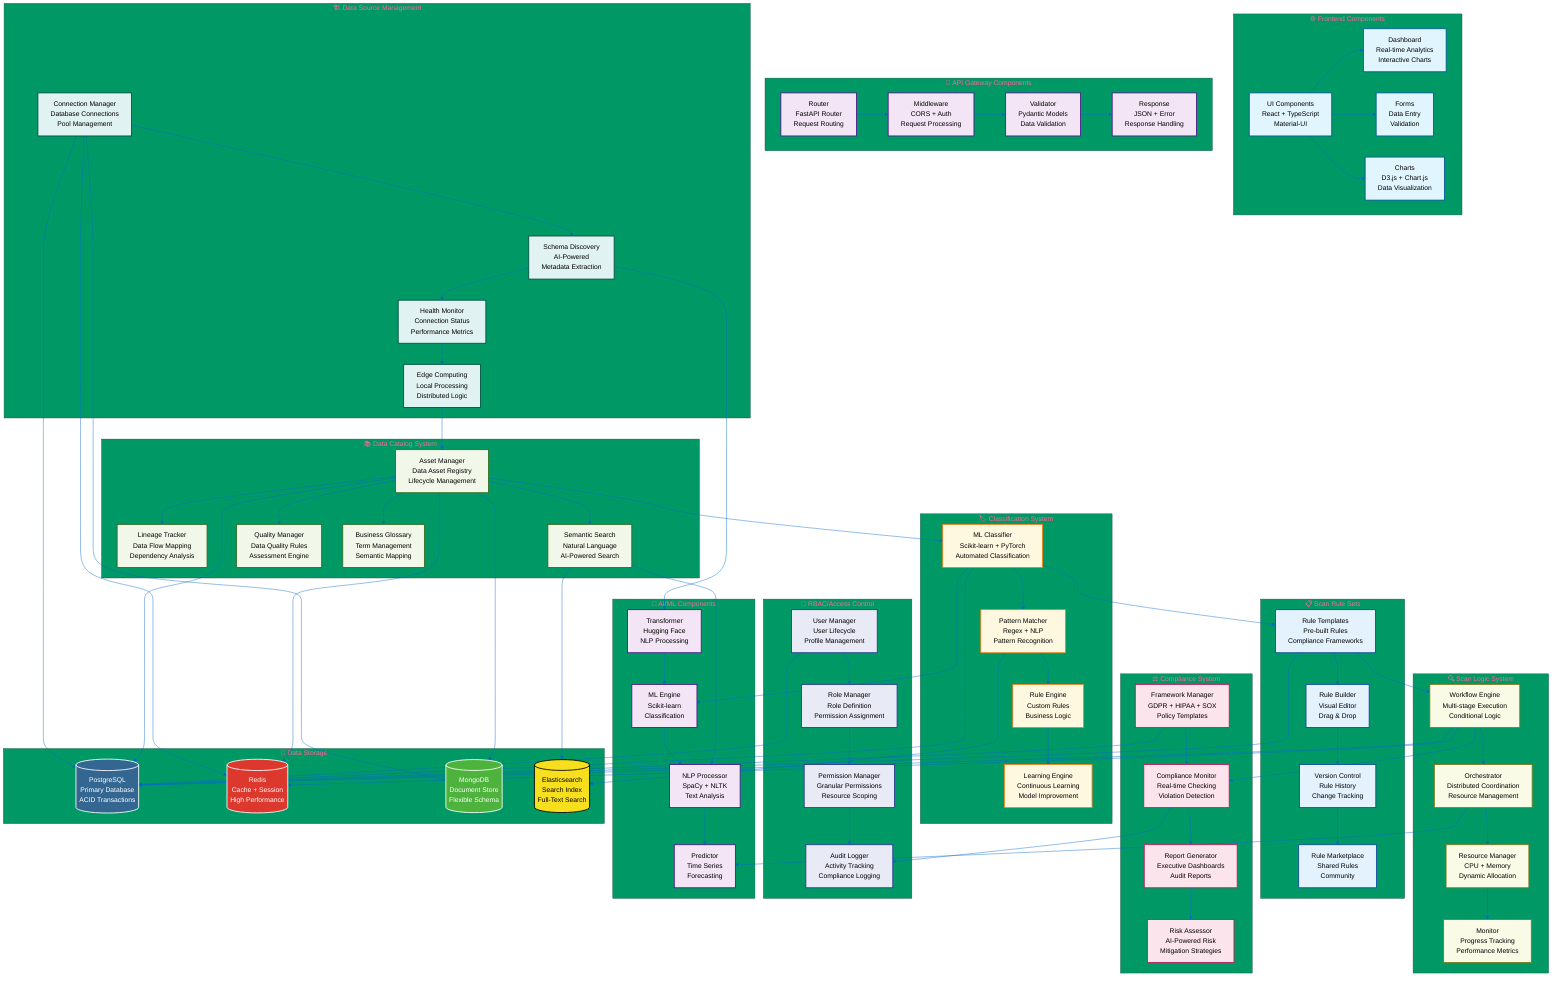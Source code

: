 %%{init: {
  'theme': 'base',
  'themeVariables': {
    'primaryColor': '#0066cc',
    'primaryTextColor': '#ffffff',
    'primaryBorderColor': '#004499',
    'lineColor': '#0066cc',
    'secondaryColor': '#3399ff',
    'tertiaryColor': '#009966',
    'background': '#f8f9fa',
    'mainBkg': '#ffffff',
    'secondBkg': '#f0f8ff',
    'tertiaryBkg': '#e6f7ff'
  }
}}%%

graph TB
    subgraph "🌐 Frontend Components"
        UI[UI Components<br/>React + TypeScript<br/>Material-UI]:::frontend
        DASHBOARD[Dashboard<br/>Real-time Analytics<br/>Interactive Charts]:::frontend
        FORMS[Forms<br/>Data Entry<br/>Validation]:::frontend
        CHARTS[Charts<br/>D3.js + Chart.js<br/>Data Visualization]:::frontend
    end
    
    subgraph "🚪 API Gateway Components"
        ROUTER[Router<br/>FastAPI Router<br/>Request Routing]:::gateway
        MIDDLEWARE[Middleware<br/>CORS + Auth<br/>Request Processing]:::gateway
        VALIDATOR[Validator<br/>Pydantic Models<br/>Data Validation]:::gateway
        RESPONSE[Response<br/>JSON + Error<br/>Response Handling]:::gateway
    end
    
    subgraph "🏗️ Data Source Management"
        DS_CONN[Connection Manager<br/>Database Connections<br/>Pool Management]:::datasource
        DS_DISCOVERY[Schema Discovery<br/>AI-Powered<br/>Metadata Extraction]:::datasource
        DS_HEALTH[Health Monitor<br/>Connection Status<br/>Performance Metrics]:::datasource
        DS_EDGE[Edge Computing<br/>Local Processing<br/>Distributed Logic]:::datasource
    end
    
    subgraph "📚 Data Catalog System"
        CAT_ASSET[Asset Manager<br/>Data Asset Registry<br/>Lifecycle Management]:::catalog
        CAT_LINEAGE[Lineage Tracker<br/>Data Flow Mapping<br/>Dependency Analysis]:::catalog
        CAT_SEARCH[Semantic Search<br/>Natural Language<br/>AI-Powered Search]:::catalog
        CAT_QUALITY[Quality Manager<br/>Data Quality Rules<br/>Assessment Engine]:::catalog
        CAT_GLOSSARY[Business Glossary<br/>Term Management<br/>Semantic Mapping]:::catalog
    end
    
    subgraph "🏷️ Classification System"
        CLASS_ML[ML Classifier<br/>Scikit-learn + PyTorch<br/>Automated Classification]:::classification
        CLASS_PATTERN[Pattern Matcher<br/>Regex + NLP<br/>Pattern Recognition]:::classification
        CLASS_RULES[Rule Engine<br/>Custom Rules<br/>Business Logic]:::classification
        CLASS_LEARN[Learning Engine<br/>Continuous Learning<br/>Model Improvement]:::classification
    end
    
    subgraph "📋 Scan Rule Sets"
        RULE_TEMPLATE[Rule Templates<br/>Pre-built Rules<br/>Compliance Frameworks]:::rules
        RULE_BUILDER[Rule Builder<br/>Visual Editor<br/>Drag & Drop]:::rules
        RULE_VERSION[Version Control<br/>Rule History<br/>Change Tracking]:::rules
        RULE_MARKET[Rule Marketplace<br/>Shared Rules<br/>Community]:::rules
    end
    
    subgraph "🔍 Scan Logic System"
        SCAN_WORKFLOW[Workflow Engine<br/>Multi-stage Execution<br/>Conditional Logic]:::scan
        SCAN_ORCH[Orchestrator<br/>Distributed Coordination<br/>Resource Management]:::scan
        SCAN_RESOURCE[Resource Manager<br/>CPU + Memory<br/>Dynamic Allocation]:::scan
        SCAN_MONITOR[Monitor<br/>Progress Tracking<br/>Performance Metrics]:::scan
    end
    
    subgraph "⚖️ Compliance System"
        COMP_FRAMEWORK[Framework Manager<br/>GDPR + HIPAA + SOX<br/>Policy Templates]:::compliance
        COMP_MONITOR[Compliance Monitor<br/>Real-time Checking<br/>Violation Detection]:::compliance
        COMP_REPORT[Report Generator<br/>Executive Dashboards<br/>Audit Reports]:::compliance
        COMP_RISK[Risk Assessor<br/>AI-Powered Risk<br/>Mitigation Strategies]:::compliance
    end
    
    subgraph "👥 RBAC/Access Control"
        RBAC_USER[User Manager<br/>User Lifecycle<br/>Profile Management]:::rbac
        RBAC_ROLE[Role Manager<br/>Role Definition<br/>Permission Assignment]:::rbac
        RBAC_PERM[Permission Manager<br/>Granular Permissions<br/>Resource Scoping]:::rbac
        RBAC_AUDIT[Audit Logger<br/>Activity Tracking<br/>Compliance Logging]:::rbac
    end
    
    subgraph "🤖 AI/ML Components"
        AI_TRANSFORMER[Transformer<br/>Hugging Face<br/>NLP Processing]:::ai
        AI_ML[ML Engine<br/>Scikit-learn<br/>Classification]:::ai
        AI_NLP[NLP Processor<br/>SpaCy + NLTK<br/>Text Analysis]:::ai
        AI_PREDICT[Predictor<br/>Time Series<br/>Forecasting]:::ai
    end
    
    subgraph "💾 Data Storage"
        PG_MAIN[(PostgreSQL<br/>Primary Database<br/>ACID Transactions)]:::postgres
        REDIS_CACHE[(Redis<br/>Cache + Session<br/>High Performance)]:::redis
        MONGO_DOC[(MongoDB<br/>Document Store<br/>Flexible Schema)]:::mongodb
        ES_SEARCH[(Elasticsearch<br/>Search Index<br/>Full-Text Search)]:::elasticsearch
    end
    
    %% Frontend connections
    UI --> DASHBOARD
    UI --> FORMS
    UI --> CHARTS
    
    %% API Gateway connections
    ROUTER --> MIDDLEWARE
    MIDDLEWARE --> VALIDATOR
    VALIDATOR --> RESPONSE
    
    %% Data Source connections
    DS_CONN --> DS_DISCOVERY
    DS_DISCOVERY --> DS_HEALTH
    DS_HEALTH --> DS_EDGE
    
    %% Catalog connections
    CAT_ASSET --> CAT_LINEAGE
    CAT_ASSET --> CAT_SEARCH
    CAT_ASSET --> CAT_QUALITY
    CAT_ASSET --> CAT_GLOSSARY
    
    %% Classification connections
    CLASS_ML --> CLASS_PATTERN
    CLASS_PATTERN --> CLASS_RULES
    CLASS_RULES --> CLASS_LEARN
    
    %% Rule Sets connections
    RULE_TEMPLATE --> RULE_BUILDER
    RULE_BUILDER --> RULE_VERSION
    RULE_VERSION --> RULE_MARKET
    
    %% Scan Logic connections
    SCAN_WORKFLOW --> SCAN_ORCH
    SCAN_ORCH --> SCAN_RESOURCE
    SCAN_RESOURCE --> SCAN_MONITOR
    
    %% Compliance connections
    COMP_FRAMEWORK --> COMP_MONITOR
    COMP_MONITOR --> COMP_REPORT
    COMP_REPORT --> COMP_RISK
    
    %% RBAC connections
    RBAC_USER --> RBAC_ROLE
    RBAC_ROLE --> RBAC_PERM
    RBAC_PERM --> RBAC_AUDIT
    
    %% AI/ML connections
    AI_TRANSFORMER --> AI_ML
    AI_ML --> AI_NLP
    AI_NLP --> AI_PREDICT
    
    %% Cross-module connections
    DS_EDGE --> CAT_ASSET
    CAT_ASSET --> CLASS_ML
    CLASS_ML --> RULE_TEMPLATE
    RULE_TEMPLATE --> SCAN_WORKFLOW
    SCAN_WORKFLOW --> COMP_MONITOR
    COMP_MONITOR --> RBAC_AUDIT
    
    %% AI/ML integration
    DS_DISCOVERY --> AI_TRANSFORMER
    CAT_SEARCH --> AI_NLP
    CLASS_ML --> AI_ML
    SCAN_ORCH --> AI_PREDICT
    
    %% Data storage connections
    DS_CONN --> PG_MAIN
    CAT_ASSET --> PG_MAIN
    CLASS_ML --> PG_MAIN
    RULE_TEMPLATE --> PG_MAIN
    SCAN_WORKFLOW --> PG_MAIN
    COMP_FRAMEWORK --> PG_MAIN
    RBAC_USER --> PG_MAIN
    
    %% Caching connections
    DS_CONN --> REDIS_CACHE
    CAT_ASSET --> REDIS_CACHE
    SCAN_WORKFLOW --> REDIS_CACHE
    
    %% Document store connections
    DS_CONN --> MONGO_DOC
    CAT_ASSET --> MONGO_DOC
    
    %% Search connections
    CAT_SEARCH --> ES_SEARCH
    CLASS_PATTERN --> ES_SEARCH
    
    %% Styling
    classDef frontend fill:#e1f5fe,stroke:#01579b,stroke-width:2px,color:#000
    classDef gateway fill:#f3e5f5,stroke:#4a148c,stroke-width:2px,color:#000
    classDef datasource fill:#e0f2f1,stroke:#004d40,stroke-width:2px,color:#000
    classDef catalog fill:#f1f8e9,stroke:#33691e,stroke-width:2px,color:#000
    classDef classification fill:#fff8e1,stroke:#f57f17,stroke-width:2px,color:#000
    classDef rules fill:#e3f2fd,stroke:#0d47a1,stroke-width:2px,color:#000
    classDef scan fill:#f9fbe7,stroke:#827717,stroke-width:2px,color:#000
    classDef compliance fill:#fce4ec,stroke:#c2185b,stroke-width:2px,color:#000
    classDef rbac fill:#e8eaf6,stroke:#283593,stroke-width:2px,color:#000
    classDef ai fill:#f3e5f5,stroke:#4a148c,stroke-width:2px,color:#000
    classDef postgres fill:#336791,stroke:#ffffff,stroke-width:2px,color:#ffffff
    classDef redis fill:#dc382d,stroke:#ffffff,stroke-width:2px,color:#ffffff
    classDef mongodb fill:#4db33d,stroke:#ffffff,stroke-width:2px,color:#ffffff
    classDef elasticsearch fill:#f7df1e,stroke:#000000,stroke-width:2px,color:#000000